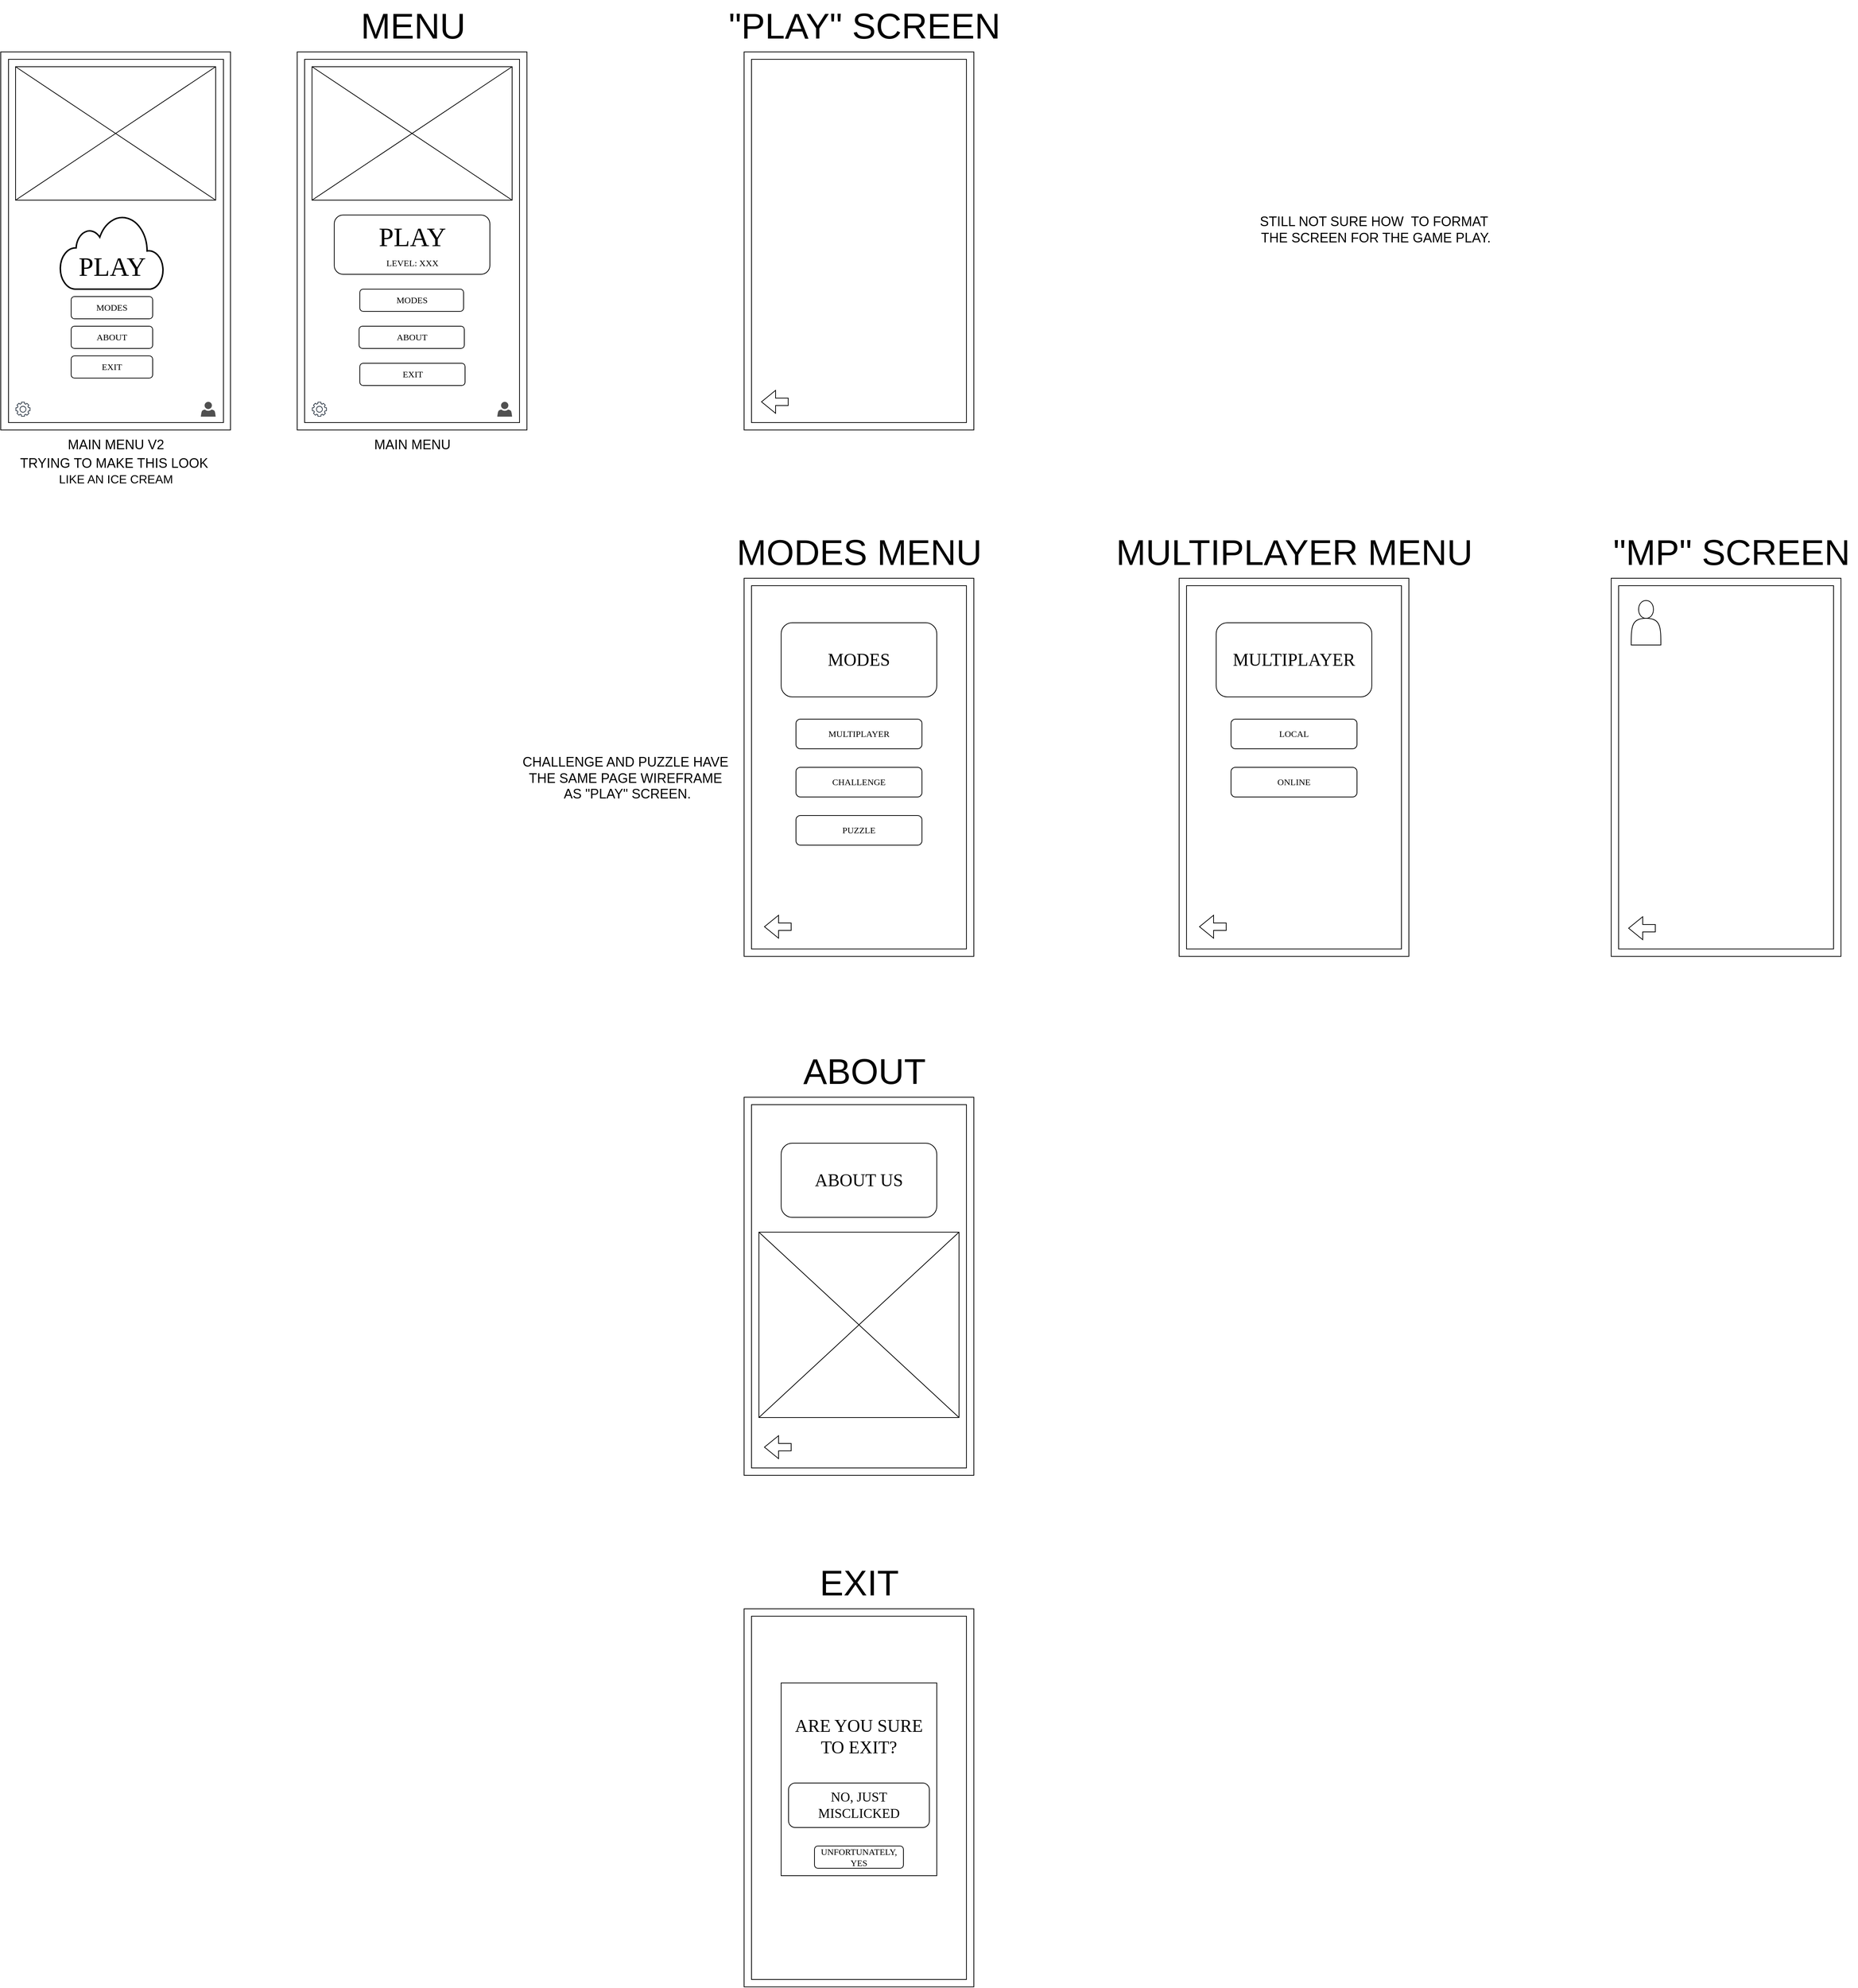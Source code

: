 <mxfile version="24.7.6" pages="2">
  <diagram name="wireframes" id="f1b7ffb7-ca1e-a977-7cf5-a751b3c06c05">
    <mxGraphModel dx="4585" dy="2729" grid="1" gridSize="10" guides="1" tooltips="1" connect="1" arrows="1" fold="1" page="1" pageScale="1" pageWidth="826" pageHeight="1169" background="none" math="0" shadow="0">
      <root>
        <mxCell id="0" />
        <mxCell id="1" parent="0" />
        <mxCell id="FpdwGnJEtoLcLrsZp1eF-64" value="" style="rounded=0;whiteSpace=wrap;html=1;movable=1;resizable=1;rotatable=1;deletable=1;editable=1;locked=0;connectable=1;" parent="1" vertex="1">
          <mxGeometry x="-450" width="310" height="510" as="geometry" />
        </mxCell>
        <mxCell id="FpdwGnJEtoLcLrsZp1eF-75" value="" style="rounded=0;whiteSpace=wrap;html=1;movable=1;resizable=1;rotatable=1;deletable=1;editable=1;locked=0;connectable=1;" parent="1" vertex="1">
          <mxGeometry x="-440" y="10" width="290" height="490" as="geometry" />
        </mxCell>
        <mxCell id="FpdwGnJEtoLcLrsZp1eF-65" value="&lt;font face=&quot;Comic Sans MS&quot;&gt;MODES&lt;/font&gt;" style="rounded=1;whiteSpace=wrap;html=1;movable=1;resizable=1;rotatable=1;deletable=1;editable=1;locked=0;connectable=1;" parent="1" vertex="1">
          <mxGeometry x="-365.5" y="320" width="140" height="30" as="geometry" />
        </mxCell>
        <mxCell id="FpdwGnJEtoLcLrsZp1eF-71" value="&lt;font face=&quot;Comic Sans MS&quot;&gt;ABOUT&lt;/font&gt;" style="rounded=1;whiteSpace=wrap;html=1;movable=1;resizable=1;rotatable=1;deletable=1;editable=1;locked=0;connectable=1;" parent="1" vertex="1">
          <mxGeometry x="-366.5" y="370" width="142" height="30" as="geometry" />
        </mxCell>
        <mxCell id="FpdwGnJEtoLcLrsZp1eF-74" value="&lt;font face=&quot;Comic Sans MS&quot;&gt;EXIT&lt;/font&gt;" style="rounded=1;whiteSpace=wrap;html=1;movable=1;resizable=1;rotatable=1;deletable=1;editable=1;locked=0;connectable=1;" parent="1" vertex="1">
          <mxGeometry x="-365.5" y="420" width="142" height="30" as="geometry" />
        </mxCell>
        <mxCell id="FpdwGnJEtoLcLrsZp1eF-77" value="" style="rounded=0;whiteSpace=wrap;html=1;movable=1;resizable=1;rotatable=1;deletable=1;editable=1;locked=0;connectable=1;" parent="1" vertex="1">
          <mxGeometry x="-430" y="20" width="270" height="180" as="geometry" />
        </mxCell>
        <mxCell id="FpdwGnJEtoLcLrsZp1eF-78" value="" style="endArrow=none;html=1;rounded=0;exitX=0;exitY=1;exitDx=0;exitDy=0;movable=1;resizable=1;rotatable=1;deletable=1;editable=1;locked=0;connectable=1;" parent="1" source="FpdwGnJEtoLcLrsZp1eF-77" edge="1">
          <mxGeometry width="50" height="50" relative="1" as="geometry">
            <mxPoint x="-300" y="220" as="sourcePoint" />
            <mxPoint x="-160" y="20" as="targetPoint" />
          </mxGeometry>
        </mxCell>
        <mxCell id="FpdwGnJEtoLcLrsZp1eF-80" value="" style="endArrow=none;html=1;rounded=0;entryX=0;entryY=0;entryDx=0;entryDy=0;exitX=1;exitY=1;exitDx=0;exitDy=0;movable=1;resizable=1;rotatable=1;deletable=1;editable=1;locked=0;connectable=1;" parent="1" source="FpdwGnJEtoLcLrsZp1eF-77" target="FpdwGnJEtoLcLrsZp1eF-77" edge="1">
          <mxGeometry width="50" height="50" relative="1" as="geometry">
            <mxPoint x="-300" y="220" as="sourcePoint" />
            <mxPoint x="-250" y="170" as="targetPoint" />
          </mxGeometry>
        </mxCell>
        <mxCell id="FpdwGnJEtoLcLrsZp1eF-81" value="" style="sketch=0;outlineConnect=0;fontColor=#232F3E;gradientColor=none;fillColor=#232F3D;strokeColor=none;dashed=0;verticalLabelPosition=bottom;verticalAlign=top;align=center;html=1;fontSize=12;fontStyle=0;aspect=fixed;pointerEvents=1;shape=mxgraph.aws4.gear;movable=1;resizable=1;rotatable=1;deletable=1;editable=1;locked=0;connectable=1;" parent="1" vertex="1">
          <mxGeometry x="-430" y="472" width="20" height="20" as="geometry" />
        </mxCell>
        <mxCell id="FpdwGnJEtoLcLrsZp1eF-85" value="" style="shape=image;html=1;verticalAlign=top;verticalLabelPosition=bottom;labelBackgroundColor=#ffffff;imageAspect=0;aspect=fixed;image=https://cdn0.iconfinder.com/data/icons/phosphor-duotone-vol-3/256/speaker-low-duotone-128.png;movable=1;resizable=1;rotatable=1;deletable=1;editable=1;locked=0;connectable=1;" parent="1" vertex="1">
          <mxGeometry x="-404" y="470" width="24" height="24" as="geometry" />
        </mxCell>
        <mxCell id="FpdwGnJEtoLcLrsZp1eF-86" value="" style="sketch=0;pointerEvents=1;shadow=0;dashed=0;html=1;strokeColor=none;labelPosition=center;verticalLabelPosition=bottom;verticalAlign=top;align=center;fillColor=#505050;shape=mxgraph.mscae.intune.account_portal;movable=1;resizable=1;rotatable=1;deletable=1;editable=1;locked=0;connectable=1;" parent="1" vertex="1">
          <mxGeometry x="-180" y="472" width="20" height="20" as="geometry" />
        </mxCell>
        <mxCell id="FpdwGnJEtoLcLrsZp1eF-159" value="" style="rounded=0;whiteSpace=wrap;html=1;movable=1;resizable=1;rotatable=1;deletable=1;editable=1;locked=0;connectable=1;" parent="1" vertex="1">
          <mxGeometry x="153" width="310" height="510" as="geometry" />
        </mxCell>
        <mxCell id="FpdwGnJEtoLcLrsZp1eF-160" value="" style="rounded=0;whiteSpace=wrap;html=1;movable=1;resizable=1;rotatable=1;deletable=1;editable=1;locked=0;connectable=1;" parent="1" vertex="1">
          <mxGeometry x="163" y="10" width="290" height="490" as="geometry" />
        </mxCell>
        <mxCell id="FpdwGnJEtoLcLrsZp1eF-161" value="" style="rounded=0;whiteSpace=wrap;html=1;movable=1;resizable=1;rotatable=1;deletable=1;editable=1;locked=0;connectable=1;" parent="1" vertex="1">
          <mxGeometry x="153" y="710" width="310" height="510" as="geometry" />
        </mxCell>
        <mxCell id="FpdwGnJEtoLcLrsZp1eF-162" value="" style="rounded=0;whiteSpace=wrap;html=1;movable=1;resizable=1;rotatable=1;deletable=1;editable=1;locked=0;connectable=1;" parent="1" vertex="1">
          <mxGeometry x="163" y="720" width="290" height="490" as="geometry" />
        </mxCell>
        <mxCell id="FpdwGnJEtoLcLrsZp1eF-163" value="" style="rounded=0;whiteSpace=wrap;html=1;movable=1;resizable=1;rotatable=1;deletable=1;editable=1;locked=0;connectable=1;" parent="1" vertex="1">
          <mxGeometry x="740" y="710" width="310" height="510" as="geometry" />
        </mxCell>
        <mxCell id="FpdwGnJEtoLcLrsZp1eF-164" value="" style="rounded=0;whiteSpace=wrap;html=1;movable=1;resizable=1;rotatable=1;deletable=1;editable=1;locked=0;connectable=1;" parent="1" vertex="1">
          <mxGeometry x="750" y="720" width="290" height="490" as="geometry" />
        </mxCell>
        <mxCell id="FpdwGnJEtoLcLrsZp1eF-165" value="" style="rounded=0;whiteSpace=wrap;html=1;movable=1;resizable=1;rotatable=1;deletable=1;editable=1;locked=0;connectable=1;" parent="1" vertex="1">
          <mxGeometry x="153" y="1410" width="310" height="510" as="geometry" />
        </mxCell>
        <mxCell id="FpdwGnJEtoLcLrsZp1eF-166" value="" style="rounded=0;whiteSpace=wrap;html=1;movable=1;resizable=1;rotatable=1;deletable=1;editable=1;locked=0;connectable=1;" parent="1" vertex="1">
          <mxGeometry x="163" y="1420" width="290" height="490" as="geometry" />
        </mxCell>
        <mxCell id="FpdwGnJEtoLcLrsZp1eF-169" value="" style="rounded=0;whiteSpace=wrap;html=1;movable=1;resizable=1;rotatable=1;deletable=1;editable=1;locked=0;connectable=1;" parent="1" vertex="1">
          <mxGeometry x="153" y="2100" width="310" height="510" as="geometry" />
        </mxCell>
        <mxCell id="FpdwGnJEtoLcLrsZp1eF-170" value="" style="rounded=0;whiteSpace=wrap;html=1;movable=1;resizable=1;rotatable=1;deletable=1;editable=1;locked=0;connectable=1;" parent="1" vertex="1">
          <mxGeometry x="163" y="2110" width="290" height="490" as="geometry" />
        </mxCell>
        <mxCell id="FpdwGnJEtoLcLrsZp1eF-176" value="&lt;font style=&quot;font-size: 24px;&quot; face=&quot;Comic Sans MS&quot;&gt;MODES&lt;/font&gt;" style="rounded=1;whiteSpace=wrap;html=1;movable=1;resizable=1;rotatable=1;deletable=1;editable=1;locked=0;connectable=1;" parent="1" vertex="1">
          <mxGeometry x="203" y="770" width="210" height="100" as="geometry" />
        </mxCell>
        <mxCell id="FpdwGnJEtoLcLrsZp1eF-179" value="&lt;font face=&quot;Comic Sans MS&quot;&gt;MULTIPLAYER&lt;/font&gt;" style="rounded=1;whiteSpace=wrap;html=1;movable=1;resizable=1;rotatable=1;deletable=1;editable=1;locked=0;connectable=1;" parent="1" vertex="1">
          <mxGeometry x="223" y="900" width="170" height="40" as="geometry" />
        </mxCell>
        <mxCell id="FpdwGnJEtoLcLrsZp1eF-180" value="&lt;font face=&quot;Comic Sans MS&quot;&gt;CHALLENGE&lt;/font&gt;" style="rounded=1;whiteSpace=wrap;html=1;movable=1;resizable=1;rotatable=1;deletable=1;editable=1;locked=0;connectable=1;" parent="1" vertex="1">
          <mxGeometry x="223" y="965" width="170" height="40" as="geometry" />
        </mxCell>
        <mxCell id="FpdwGnJEtoLcLrsZp1eF-181" value="&lt;font face=&quot;Comic Sans MS&quot;&gt;PUZZLE&lt;/font&gt;" style="rounded=1;whiteSpace=wrap;html=1;movable=1;resizable=1;rotatable=1;deletable=1;editable=1;locked=0;connectable=1;" parent="1" vertex="1">
          <mxGeometry x="223" y="1030" width="170" height="40" as="geometry" />
        </mxCell>
        <mxCell id="FpdwGnJEtoLcLrsZp1eF-183" value="" style="shape=flexArrow;endArrow=classic;html=1;rounded=0;movable=1;resizable=1;rotatable=1;deletable=1;editable=1;locked=0;connectable=1;" parent="1" edge="1">
          <mxGeometry width="50" height="50" relative="1" as="geometry">
            <mxPoint x="213" y="472" as="sourcePoint" />
            <mxPoint x="176" y="472" as="targetPoint" />
          </mxGeometry>
        </mxCell>
        <mxCell id="FpdwGnJEtoLcLrsZp1eF-188" value="" style="shape=flexArrow;endArrow=classic;html=1;rounded=0;movable=1;resizable=1;rotatable=1;deletable=1;editable=1;locked=0;connectable=1;" parent="1" edge="1">
          <mxGeometry width="50" height="50" relative="1" as="geometry">
            <mxPoint x="804" y="1180" as="sourcePoint" />
            <mxPoint x="767" y="1180" as="targetPoint" />
          </mxGeometry>
        </mxCell>
        <mxCell id="FpdwGnJEtoLcLrsZp1eF-189" value="" style="shape=flexArrow;endArrow=classic;html=1;rounded=0;movable=1;resizable=1;rotatable=1;deletable=1;editable=1;locked=0;connectable=1;" parent="1" edge="1">
          <mxGeometry width="50" height="50" relative="1" as="geometry">
            <mxPoint x="217" y="1180" as="sourcePoint" />
            <mxPoint x="180" y="1180" as="targetPoint" />
          </mxGeometry>
        </mxCell>
        <mxCell id="FpdwGnJEtoLcLrsZp1eF-191" value="" style="shape=flexArrow;endArrow=classic;html=1;rounded=0;movable=1;resizable=1;rotatable=1;deletable=1;editable=1;locked=0;connectable=1;" parent="1" edge="1">
          <mxGeometry width="50" height="50" relative="1" as="geometry">
            <mxPoint x="217" y="1882" as="sourcePoint" />
            <mxPoint x="180" y="1882" as="targetPoint" />
          </mxGeometry>
        </mxCell>
        <mxCell id="FpdwGnJEtoLcLrsZp1eF-194" value="&lt;font style=&quot;font-size: 24px;&quot; face=&quot;Comic Sans MS&quot;&gt;MULTIPLAYER&lt;/font&gt;" style="rounded=1;whiteSpace=wrap;html=1;movable=1;resizable=1;rotatable=1;deletable=1;editable=1;locked=0;connectable=1;" parent="1" vertex="1">
          <mxGeometry x="790" y="770" width="210" height="100" as="geometry" />
        </mxCell>
        <mxCell id="FpdwGnJEtoLcLrsZp1eF-195" value="&lt;font face=&quot;Comic Sans MS&quot;&gt;LOCAL&lt;/font&gt;" style="rounded=1;whiteSpace=wrap;html=1;movable=1;resizable=1;rotatable=1;deletable=1;editable=1;locked=0;connectable=1;" parent="1" vertex="1">
          <mxGeometry x="810" y="900" width="170" height="40" as="geometry" />
        </mxCell>
        <mxCell id="FpdwGnJEtoLcLrsZp1eF-196" value="&lt;font face=&quot;Comic Sans MS&quot;&gt;ONLINE&lt;/font&gt;" style="rounded=1;whiteSpace=wrap;html=1;movable=1;resizable=1;rotatable=1;deletable=1;editable=1;locked=0;connectable=1;" parent="1" vertex="1">
          <mxGeometry x="810" y="965" width="170" height="40" as="geometry" />
        </mxCell>
        <mxCell id="FpdwGnJEtoLcLrsZp1eF-197" value="&lt;font style=&quot;font-size: 24px;&quot; face=&quot;Comic Sans MS&quot;&gt;ABOUT US&lt;/font&gt;" style="rounded=1;whiteSpace=wrap;html=1;movable=1;resizable=1;rotatable=1;deletable=1;editable=1;locked=0;connectable=1;" parent="1" vertex="1">
          <mxGeometry x="203" y="1472" width="210" height="100" as="geometry" />
        </mxCell>
        <mxCell id="FpdwGnJEtoLcLrsZp1eF-198" value="" style="rounded=0;whiteSpace=wrap;html=1;movable=1;resizable=1;rotatable=1;deletable=1;editable=1;locked=0;connectable=1;" parent="1" vertex="1">
          <mxGeometry x="173" y="1592" width="270" height="250" as="geometry" />
        </mxCell>
        <mxCell id="FpdwGnJEtoLcLrsZp1eF-199" value="" style="endArrow=none;html=1;rounded=0;exitX=0;exitY=1;exitDx=0;exitDy=0;movable=1;resizable=1;rotatable=1;deletable=1;editable=1;locked=0;connectable=1;" parent="1" source="FpdwGnJEtoLcLrsZp1eF-198" edge="1">
          <mxGeometry width="50" height="50" relative="1" as="geometry">
            <mxPoint x="303" y="1792" as="sourcePoint" />
            <mxPoint x="443" y="1592" as="targetPoint" />
          </mxGeometry>
        </mxCell>
        <mxCell id="FpdwGnJEtoLcLrsZp1eF-200" value="" style="endArrow=none;html=1;rounded=0;entryX=0;entryY=0;entryDx=0;entryDy=0;exitX=1;exitY=1;exitDx=0;exitDy=0;movable=1;resizable=1;rotatable=1;deletable=1;editable=1;locked=0;connectable=1;" parent="1" source="FpdwGnJEtoLcLrsZp1eF-198" target="FpdwGnJEtoLcLrsZp1eF-198" edge="1">
          <mxGeometry width="50" height="50" relative="1" as="geometry">
            <mxPoint x="303" y="1792" as="sourcePoint" />
            <mxPoint x="353" y="1742" as="targetPoint" />
          </mxGeometry>
        </mxCell>
        <mxCell id="0HAq0-r8FdL_kBgjU-N3-1" value="&lt;font style=&quot;font-size: 18px;&quot;&gt;MAIN MENU&lt;/font&gt;" style="text;html=1;align=center;verticalAlign=middle;resizable=1;points=[];autosize=1;strokeColor=none;fillColor=none;movable=1;rotatable=1;deletable=1;editable=1;locked=0;connectable=1;" vertex="1" parent="1">
          <mxGeometry x="-360.5" y="510" width="130" height="40" as="geometry" />
        </mxCell>
        <mxCell id="0HAq0-r8FdL_kBgjU-N3-9" value="" style="rounded=0;whiteSpace=wrap;html=1;movable=1;resizable=1;rotatable=1;deletable=1;editable=1;locked=0;connectable=1;" vertex="1" parent="1">
          <mxGeometry x="-850" width="310" height="510" as="geometry" />
        </mxCell>
        <mxCell id="0HAq0-r8FdL_kBgjU-N3-10" value="" style="rounded=0;whiteSpace=wrap;html=1;movable=1;resizable=1;rotatable=1;deletable=1;editable=1;locked=0;connectable=1;" vertex="1" parent="1">
          <mxGeometry x="-839.5" y="10" width="290" height="490" as="geometry" />
        </mxCell>
        <mxCell id="0HAq0-r8FdL_kBgjU-N3-14" value="" style="rounded=0;whiteSpace=wrap;html=1;movable=1;resizable=1;rotatable=1;deletable=1;editable=1;locked=0;connectable=1;" vertex="1" parent="1">
          <mxGeometry x="-830" y="20" width="270" height="180" as="geometry" />
        </mxCell>
        <mxCell id="0HAq0-r8FdL_kBgjU-N3-15" value="" style="endArrow=none;html=1;rounded=0;exitX=0;exitY=1;exitDx=0;exitDy=0;movable=1;resizable=1;rotatable=1;deletable=1;editable=1;locked=0;connectable=1;" edge="1" parent="1" source="0HAq0-r8FdL_kBgjU-N3-14">
          <mxGeometry width="50" height="50" relative="1" as="geometry">
            <mxPoint x="-700" y="220" as="sourcePoint" />
            <mxPoint x="-560" y="20" as="targetPoint" />
          </mxGeometry>
        </mxCell>
        <mxCell id="0HAq0-r8FdL_kBgjU-N3-16" value="" style="endArrow=none;html=1;rounded=0;entryX=0;entryY=0;entryDx=0;entryDy=0;exitX=1;exitY=1;exitDx=0;exitDy=0;movable=1;resizable=1;rotatable=1;deletable=1;editable=1;locked=0;connectable=1;" edge="1" parent="1" source="0HAq0-r8FdL_kBgjU-N3-14" target="0HAq0-r8FdL_kBgjU-N3-14">
          <mxGeometry width="50" height="50" relative="1" as="geometry">
            <mxPoint x="-700" y="220" as="sourcePoint" />
            <mxPoint x="-650" y="170" as="targetPoint" />
          </mxGeometry>
        </mxCell>
        <mxCell id="0HAq0-r8FdL_kBgjU-N3-17" value="" style="sketch=0;outlineConnect=0;fontColor=#232F3E;gradientColor=none;fillColor=#232F3D;strokeColor=none;dashed=0;verticalLabelPosition=bottom;verticalAlign=top;align=center;html=1;fontSize=12;fontStyle=0;aspect=fixed;pointerEvents=1;shape=mxgraph.aws4.gear;movable=1;resizable=1;rotatable=1;deletable=1;editable=1;locked=0;connectable=1;" vertex="1" parent="1">
          <mxGeometry x="-830" y="472" width="20" height="20" as="geometry" />
        </mxCell>
        <mxCell id="0HAq0-r8FdL_kBgjU-N3-18" value="" style="shape=image;html=1;verticalAlign=top;verticalLabelPosition=bottom;labelBackgroundColor=#ffffff;imageAspect=0;aspect=fixed;image=https://cdn0.iconfinder.com/data/icons/phosphor-duotone-vol-3/256/speaker-low-duotone-128.png;movable=1;resizable=1;rotatable=1;deletable=1;editable=1;locked=0;connectable=1;" vertex="1" parent="1">
          <mxGeometry x="-804" y="470" width="24" height="24" as="geometry" />
        </mxCell>
        <mxCell id="0HAq0-r8FdL_kBgjU-N3-19" value="" style="sketch=0;pointerEvents=1;shadow=0;dashed=0;html=1;strokeColor=none;labelPosition=center;verticalLabelPosition=bottom;verticalAlign=top;align=center;fillColor=#505050;shape=mxgraph.mscae.intune.account_portal;movable=1;resizable=1;rotatable=1;deletable=1;editable=1;locked=0;connectable=1;" vertex="1" parent="1">
          <mxGeometry x="-580" y="472" width="20" height="20" as="geometry" />
        </mxCell>
        <mxCell id="0HAq0-r8FdL_kBgjU-N3-21" value="&lt;font style=&quot;font-size: 18px;&quot;&gt;MAIN MENU V2&lt;/font&gt;" style="text;html=1;align=center;verticalAlign=middle;resizable=1;points=[];autosize=1;strokeColor=none;fillColor=none;movable=1;rotatable=1;deletable=1;editable=1;locked=0;connectable=1;" vertex="1" parent="1">
          <mxGeometry x="-770.5" y="510" width="150" height="40" as="geometry" />
        </mxCell>
        <mxCell id="0HAq0-r8FdL_kBgjU-N3-24" value="&lt;div&gt;&lt;font style=&quot;font-size: 18px;&quot;&gt;TRYING TO MAKE THIS LOOK&amp;nbsp;&lt;/font&gt;&lt;/div&gt;&lt;div&gt;&lt;font size=&quot;3&quot;&gt;LIKE AN ICE CREAM&lt;/font&gt;&lt;/div&gt;" style="text;html=1;align=center;verticalAlign=middle;resizable=1;points=[];autosize=1;strokeColor=none;fillColor=none;movable=1;rotatable=1;deletable=1;editable=1;locked=0;connectable=1;" vertex="1" parent="1">
          <mxGeometry x="-835.5" y="540" width="280" height="50" as="geometry" />
        </mxCell>
        <mxCell id="0HAq0-r8FdL_kBgjU-N3-26" value="" style="group;movable=1;resizable=1;rotatable=1;deletable=1;editable=1;locked=0;connectable=1;" vertex="1" connectable="0" parent="1">
          <mxGeometry x="-770" y="220" width="140" height="220" as="geometry" />
        </mxCell>
        <mxCell id="0HAq0-r8FdL_kBgjU-N3-11" value="&lt;font face=&quot;Comic Sans MS&quot;&gt;MODES&lt;/font&gt;" style="rounded=1;whiteSpace=wrap;html=1;movable=1;resizable=1;rotatable=1;deletable=1;editable=1;locked=0;connectable=1;" vertex="1" parent="0HAq0-r8FdL_kBgjU-N3-26">
          <mxGeometry x="15" y="110" width="110" height="30" as="geometry" />
        </mxCell>
        <mxCell id="0HAq0-r8FdL_kBgjU-N3-12" value="&lt;font face=&quot;Comic Sans MS&quot;&gt;ABOUT&lt;/font&gt;" style="rounded=1;whiteSpace=wrap;html=1;movable=1;resizable=1;rotatable=1;deletable=1;editable=1;locked=0;connectable=1;" vertex="1" parent="0HAq0-r8FdL_kBgjU-N3-26">
          <mxGeometry x="15" y="150" width="110" height="30" as="geometry" />
        </mxCell>
        <mxCell id="0HAq0-r8FdL_kBgjU-N3-25" value="&lt;font face=&quot;Comic Sans MS&quot;&gt;EXIT&lt;/font&gt;" style="rounded=1;whiteSpace=wrap;html=1;movable=1;resizable=1;rotatable=1;deletable=1;editable=1;locked=0;connectable=1;" vertex="1" parent="0HAq0-r8FdL_kBgjU-N3-26">
          <mxGeometry x="15" y="190" width="110" height="30" as="geometry" />
        </mxCell>
        <mxCell id="0HAq0-r8FdL_kBgjU-N3-8" value="" style="html=1;verticalLabelPosition=bottom;align=center;labelBackgroundColor=#ffffff;verticalAlign=top;strokeWidth=2;strokeColor=#000000;shadow=0;dashed=0;shape=mxgraph.ios7.icons.cloud;fillColor=#FFFFFF;movable=1;resizable=1;rotatable=1;deletable=1;editable=1;locked=0;connectable=1;" vertex="1" parent="0HAq0-r8FdL_kBgjU-N3-26">
          <mxGeometry width="140" height="100" as="geometry" />
        </mxCell>
        <mxCell id="0HAq0-r8FdL_kBgjU-N3-22" value="&lt;span style=&quot;font-family: &amp;quot;Comic Sans MS&amp;quot;; font-size: 36px; text-wrap: wrap;&quot;&gt;PLAY&lt;/span&gt;" style="text;html=1;align=center;verticalAlign=middle;resizable=1;points=[];autosize=1;strokeColor=none;fillColor=none;movable=1;rotatable=1;deletable=1;editable=1;locked=0;connectable=1;" vertex="1" parent="0HAq0-r8FdL_kBgjU-N3-26">
          <mxGeometry x="15" y="40" width="110" height="60" as="geometry" />
        </mxCell>
        <mxCell id="0HAq0-r8FdL_kBgjU-N3-27" value="&lt;font style=&quot;font-size: 48px;&quot;&gt;MENU&lt;/font&gt;" style="text;html=1;align=center;verticalAlign=middle;resizable=0;points=[];autosize=1;strokeColor=none;fillColor=none;" vertex="1" parent="1">
          <mxGeometry x="-374.5" y="-70" width="160" height="70" as="geometry" />
        </mxCell>
        <mxCell id="0HAq0-r8FdL_kBgjU-N3-28" value="&lt;span style=&quot;font-size: 48px;&quot;&gt;&quot;PLAY&quot; SCREEN&lt;/span&gt;" style="text;html=1;align=center;verticalAlign=middle;resizable=0;points=[];autosize=1;strokeColor=none;fillColor=none;" vertex="1" parent="1">
          <mxGeometry x="120" y="-70" width="390" height="70" as="geometry" />
        </mxCell>
        <mxCell id="0HAq0-r8FdL_kBgjU-N3-29" value="&lt;span style=&quot;font-size: 48px;&quot;&gt;MODES MENU&lt;/span&gt;" style="text;html=1;align=center;verticalAlign=middle;resizable=0;points=[];autosize=1;strokeColor=none;fillColor=none;" vertex="1" parent="1">
          <mxGeometry x="133" y="640" width="350" height="70" as="geometry" />
        </mxCell>
        <mxCell id="0HAq0-r8FdL_kBgjU-N3-31" value="&lt;span style=&quot;font-size: 48px;&quot;&gt;ABOUT&lt;/span&gt;" style="text;html=1;align=center;verticalAlign=middle;resizable=1;points=[];autosize=1;strokeColor=none;fillColor=none;movable=1;rotatable=1;deletable=1;editable=1;locked=0;connectable=1;" vertex="1" parent="1">
          <mxGeometry x="220" y="1340" width="190" height="70" as="geometry" />
        </mxCell>
        <mxCell id="0HAq0-r8FdL_kBgjU-N3-32" value="&lt;span style=&quot;font-size: 48px;&quot;&gt;EXIT&lt;/span&gt;" style="text;html=1;align=center;verticalAlign=middle;resizable=1;points=[];autosize=1;strokeColor=none;fillColor=none;movable=1;rotatable=1;deletable=1;editable=1;locked=0;connectable=1;" vertex="1" parent="1">
          <mxGeometry x="243" y="2030" width="130" height="70" as="geometry" />
        </mxCell>
        <mxCell id="0HAq0-r8FdL_kBgjU-N3-36" value="" style="group;movable=1;resizable=1;rotatable=1;deletable=1;editable=1;locked=0;connectable=1;" vertex="1" connectable="0" parent="1">
          <mxGeometry x="203" y="2200" width="210" height="260" as="geometry" />
        </mxCell>
        <mxCell id="0HAq0-r8FdL_kBgjU-N3-33" value="&lt;font style=&quot;font-size: 24px;&quot; face=&quot;Comic Sans MS&quot;&gt;ARE YOU SURE TO EXIT?&lt;/font&gt;&lt;div&gt;&lt;font style=&quot;font-size: 24px;&quot; face=&quot;Comic Sans MS&quot;&gt;&lt;br&gt;&lt;/font&gt;&lt;/div&gt;&lt;div&gt;&lt;font style=&quot;font-size: 24px;&quot; face=&quot;Comic Sans MS&quot;&gt;&lt;br&gt;&lt;/font&gt;&lt;/div&gt;&lt;div&gt;&lt;font style=&quot;font-size: 24px;&quot; face=&quot;Comic Sans MS&quot;&gt;&lt;br&gt;&lt;/font&gt;&lt;/div&gt;&lt;div&gt;&lt;font style=&quot;font-size: 24px;&quot; face=&quot;Comic Sans MS&quot;&gt;&lt;br&gt;&lt;/font&gt;&lt;/div&gt;" style="rounded=0;whiteSpace=wrap;html=1;movable=1;resizable=1;rotatable=1;deletable=1;editable=1;locked=0;connectable=1;" vertex="1" parent="0HAq0-r8FdL_kBgjU-N3-36">
          <mxGeometry width="210" height="260" as="geometry" />
        </mxCell>
        <mxCell id="0HAq0-r8FdL_kBgjU-N3-34" value="&lt;font face=&quot;Comic Sans MS&quot;&gt;UNFORTUNATELY, YES&lt;/font&gt;" style="rounded=1;whiteSpace=wrap;html=1;movable=1;resizable=1;rotatable=1;deletable=1;editable=1;locked=0;connectable=1;" vertex="1" parent="0HAq0-r8FdL_kBgjU-N3-36">
          <mxGeometry x="45" y="220" width="120" height="30" as="geometry" />
        </mxCell>
        <mxCell id="0HAq0-r8FdL_kBgjU-N3-35" value="&lt;font style=&quot;font-size: 18px;&quot; face=&quot;Comic Sans MS&quot;&gt;NO, JUST MISCLICKED&lt;/font&gt;" style="rounded=1;whiteSpace=wrap;html=1;movable=1;resizable=1;rotatable=1;deletable=1;editable=1;locked=0;connectable=1;" vertex="1" parent="0HAq0-r8FdL_kBgjU-N3-36">
          <mxGeometry x="10" y="135" width="190" height="60" as="geometry" />
        </mxCell>
        <mxCell id="0HAq0-r8FdL_kBgjU-N3-37" value="" style="rounded=0;whiteSpace=wrap;html=1;movable=1;resizable=1;rotatable=1;deletable=1;editable=1;locked=0;connectable=1;" vertex="1" parent="1">
          <mxGeometry x="1323" y="710" width="310" height="510" as="geometry" />
        </mxCell>
        <mxCell id="0HAq0-r8FdL_kBgjU-N3-38" value="" style="rounded=0;whiteSpace=wrap;html=1;movable=1;resizable=1;rotatable=1;deletable=1;editable=1;locked=0;connectable=1;" vertex="1" parent="1">
          <mxGeometry x="1333" y="720" width="290" height="490" as="geometry" />
        </mxCell>
        <mxCell id="0HAq0-r8FdL_kBgjU-N3-39" value="" style="shape=flexArrow;endArrow=classic;html=1;rounded=0;movable=1;resizable=1;rotatable=1;deletable=1;editable=1;locked=0;connectable=1;" edge="1" parent="1">
          <mxGeometry width="50" height="50" relative="1" as="geometry">
            <mxPoint x="1383" y="1182" as="sourcePoint" />
            <mxPoint x="1346" y="1182" as="targetPoint" />
          </mxGeometry>
        </mxCell>
        <mxCell id="0HAq0-r8FdL_kBgjU-N3-40" value="&lt;span style=&quot;font-size: 48px;&quot;&gt;&quot;MP&quot; SCREEN&lt;/span&gt;" style="text;html=1;align=center;verticalAlign=middle;resizable=0;points=[];autosize=1;strokeColor=none;fillColor=none;" vertex="1" parent="1">
          <mxGeometry x="1315" y="640" width="340" height="70" as="geometry" />
        </mxCell>
        <mxCell id="0HAq0-r8FdL_kBgjU-N3-41" value="&lt;span style=&quot;font-size: 48px;&quot;&gt;MULTIPLAYER MENU&lt;/span&gt;" style="text;html=1;align=center;verticalAlign=middle;resizable=0;points=[];autosize=1;strokeColor=none;fillColor=none;" vertex="1" parent="1">
          <mxGeometry x="645" y="640" width="500" height="70" as="geometry" />
        </mxCell>
        <mxCell id="0HAq0-r8FdL_kBgjU-N3-46" value="&lt;div&gt;&lt;span style=&quot;font-size: 18px;&quot;&gt;CHALLENGE AND PUZZLE HAVE&amp;nbsp;&lt;/span&gt;&lt;/div&gt;&lt;div&gt;&lt;span style=&quot;font-size: 18px;&quot;&gt;THE SAME PAGE WIREFRAME&amp;nbsp;&lt;/span&gt;&lt;/div&gt;&lt;div&gt;&lt;span style=&quot;font-size: 18px;&quot;&gt;AS &quot;PLAY&quot; SCREEN.&lt;/span&gt;&lt;/div&gt;" style="text;html=1;align=center;verticalAlign=middle;resizable=1;points=[];autosize=1;strokeColor=none;fillColor=none;movable=1;rotatable=1;deletable=1;editable=1;locked=0;connectable=1;" vertex="1" parent="1">
          <mxGeometry x="-160" y="940" width="310" height="80" as="geometry" />
        </mxCell>
        <mxCell id="0HAq0-r8FdL_kBgjU-N3-47" value="&lt;div&gt;&lt;span style=&quot;font-size: 18px;&quot;&gt;STILL NOT SURE HOW&amp;nbsp; TO FORMAT&amp;nbsp;&lt;/span&gt;&lt;/div&gt;&lt;div&gt;&lt;span style=&quot;font-size: 18px;&quot;&gt;THE SCREEN FOR THE GAME PLAY.&lt;/span&gt;&lt;/div&gt;" style="text;html=1;align=center;verticalAlign=middle;resizable=1;points=[];autosize=1;strokeColor=none;fillColor=none;movable=1;rotatable=1;deletable=1;editable=1;locked=0;connectable=1;" vertex="1" parent="1">
          <mxGeometry x="835" y="210" width="340" height="60" as="geometry" />
        </mxCell>
        <mxCell id="0HAq0-r8FdL_kBgjU-N3-74" value="" style="shape=actor;whiteSpace=wrap;html=1;" vertex="1" parent="1">
          <mxGeometry x="1350" y="740" width="40" height="60" as="geometry" />
        </mxCell>
        <mxCell id="0HAq0-r8FdL_kBgjU-N3-77" value="" style="group" vertex="1" connectable="0" parent="1">
          <mxGeometry x="-400" y="220" width="210" height="80" as="geometry" />
        </mxCell>
        <mxCell id="FpdwGnJEtoLcLrsZp1eF-174" value="" style="rounded=1;whiteSpace=wrap;html=1;movable=1;resizable=1;rotatable=1;deletable=1;editable=1;locked=0;connectable=1;" parent="0HAq0-r8FdL_kBgjU-N3-77" vertex="1">
          <mxGeometry width="210" height="80" as="geometry" />
        </mxCell>
        <mxCell id="0HAq0-r8FdL_kBgjU-N3-75" value="&lt;span style=&quot;font-family: &amp;quot;Comic Sans MS&amp;quot;; font-size: 36px; text-wrap: wrap;&quot;&gt;PLAY&lt;/span&gt;" style="text;html=1;align=center;verticalAlign=middle;resizable=0;points=[];autosize=1;strokeColor=none;fillColor=none;" vertex="1" parent="0HAq0-r8FdL_kBgjU-N3-77">
          <mxGeometry x="49.5" width="110" height="60" as="geometry" />
        </mxCell>
        <mxCell id="0HAq0-r8FdL_kBgjU-N3-76" value="&lt;font face=&quot;Comic Sans MS&quot;&gt;LEVEL: XXX&lt;/font&gt;" style="text;html=1;align=center;verticalAlign=middle;resizable=0;points=[];autosize=1;strokeColor=none;fillColor=none;" vertex="1" parent="0HAq0-r8FdL_kBgjU-N3-77">
          <mxGeometry x="59.5" y="50" width="90" height="30" as="geometry" />
        </mxCell>
      </root>
    </mxGraphModel>
  </diagram>
  <diagram id="w4UMFSbplzNyULMXCYzB" name="wireframe-flowchart">
    <mxGraphModel dx="1600" dy="-249" grid="1" gridSize="10" guides="1" tooltips="1" connect="1" arrows="1" fold="1" page="1" pageScale="1" pageWidth="850" pageHeight="1100" math="0" shadow="0">
      <root>
        <mxCell id="0" />
        <mxCell id="1" parent="0" />
        <mxCell id="zjENKy9BUK6fdoM1HoxC-1" value="" style="edgeStyle=orthogonalEdgeStyle;rounded=0;orthogonalLoop=1;jettySize=auto;html=1;" edge="1" parent="1" source="zjENKy9BUK6fdoM1HoxC-7" target="zjENKy9BUK6fdoM1HoxC-8">
          <mxGeometry relative="1" as="geometry">
            <Array as="points">
              <mxPoint x="1075" y="1700" />
            </Array>
          </mxGeometry>
        </mxCell>
        <mxCell id="zjENKy9BUK6fdoM1HoxC-2" value="" style="edgeStyle=orthogonalEdgeStyle;rounded=0;orthogonalLoop=1;jettySize=auto;html=1;" edge="1" parent="1" source="zjENKy9BUK6fdoM1HoxC-7" target="zjENKy9BUK6fdoM1HoxC-12">
          <mxGeometry relative="1" as="geometry">
            <Array as="points">
              <mxPoint x="1075" y="1845" />
            </Array>
          </mxGeometry>
        </mxCell>
        <mxCell id="zjENKy9BUK6fdoM1HoxC-3" value="" style="edgeStyle=orthogonalEdgeStyle;rounded=0;orthogonalLoop=1;jettySize=auto;html=1;" edge="1" parent="1" source="zjENKy9BUK6fdoM1HoxC-7" target="zjENKy9BUK6fdoM1HoxC-13">
          <mxGeometry relative="1" as="geometry">
            <Array as="points">
              <mxPoint x="1075" y="2000" />
            </Array>
          </mxGeometry>
        </mxCell>
        <mxCell id="zjENKy9BUK6fdoM1HoxC-4" value="" style="edgeStyle=orthogonalEdgeStyle;rounded=0;orthogonalLoop=1;jettySize=auto;html=1;" edge="1" parent="1" source="zjENKy9BUK6fdoM1HoxC-7" target="zjENKy9BUK6fdoM1HoxC-14">
          <mxGeometry relative="1" as="geometry">
            <Array as="points">
              <mxPoint x="1075" y="2160" />
            </Array>
          </mxGeometry>
        </mxCell>
        <mxCell id="zjENKy9BUK6fdoM1HoxC-5" value="" style="edgeStyle=orthogonalEdgeStyle;rounded=0;orthogonalLoop=1;jettySize=auto;html=1;" edge="1" parent="1">
          <mxGeometry relative="1" as="geometry">
            <mxPoint x="995" y="1520" as="sourcePoint" />
            <mxPoint x="930" y="1610" as="targetPoint" />
            <Array as="points">
              <mxPoint x="930" y="1520" />
            </Array>
          </mxGeometry>
        </mxCell>
        <mxCell id="zjENKy9BUK6fdoM1HoxC-6" value="" style="edgeStyle=orthogonalEdgeStyle;rounded=0;orthogonalLoop=1;jettySize=auto;html=1;" edge="1" parent="1" source="zjENKy9BUK6fdoM1HoxC-7" target="zjENKy9BUK6fdoM1HoxC-16">
          <mxGeometry relative="1" as="geometry" />
        </mxCell>
        <mxCell id="zjENKy9BUK6fdoM1HoxC-7" value="&lt;font style=&quot;font-size: 18px;&quot;&gt;MAIN MENU&lt;/font&gt;" style="rounded=0;whiteSpace=wrap;html=1;" vertex="1" parent="1">
          <mxGeometry x="995" y="1470" width="160" height="100" as="geometry" />
        </mxCell>
        <mxCell id="zjENKy9BUK6fdoM1HoxC-8" value="&lt;font style=&quot;font-size: 18px;&quot;&gt;PLAY&lt;/font&gt;" style="rounded=0;whiteSpace=wrap;html=1;" vertex="1" parent="1">
          <mxGeometry x="1155" y="1640" width="160" height="100" as="geometry" />
        </mxCell>
        <mxCell id="zjENKy9BUK6fdoM1HoxC-9" value="" style="edgeStyle=orthogonalEdgeStyle;rounded=0;orthogonalLoop=1;jettySize=auto;html=1;" edge="1" parent="1" source="zjENKy9BUK6fdoM1HoxC-12" target="zjENKy9BUK6fdoM1HoxC-19">
          <mxGeometry relative="1" as="geometry" />
        </mxCell>
        <mxCell id="zjENKy9BUK6fdoM1HoxC-10" value="" style="edgeStyle=orthogonalEdgeStyle;rounded=0;orthogonalLoop=1;jettySize=auto;html=1;" edge="1" parent="1" source="zjENKy9BUK6fdoM1HoxC-12" target="zjENKy9BUK6fdoM1HoxC-20">
          <mxGeometry relative="1" as="geometry" />
        </mxCell>
        <mxCell id="zjENKy9BUK6fdoM1HoxC-11" value="" style="edgeStyle=orthogonalEdgeStyle;rounded=0;orthogonalLoop=1;jettySize=auto;html=1;" edge="1" parent="1" source="zjENKy9BUK6fdoM1HoxC-12" target="zjENKy9BUK6fdoM1HoxC-21">
          <mxGeometry relative="1" as="geometry" />
        </mxCell>
        <mxCell id="zjENKy9BUK6fdoM1HoxC-12" value="&lt;span style=&quot;font-size: 18px;&quot;&gt;MODES MENU&lt;/span&gt;" style="rounded=0;whiteSpace=wrap;html=1;" vertex="1" parent="1">
          <mxGeometry x="1155" y="1795" width="160" height="100" as="geometry" />
        </mxCell>
        <mxCell id="zjENKy9BUK6fdoM1HoxC-13" value="&lt;font style=&quot;font-size: 18px;&quot;&gt;ABOUT&lt;/font&gt;" style="rounded=0;whiteSpace=wrap;html=1;" vertex="1" parent="1">
          <mxGeometry x="1155" y="1950" width="160" height="100" as="geometry" />
        </mxCell>
        <mxCell id="zjENKy9BUK6fdoM1HoxC-14" value="&lt;font style=&quot;font-size: 18px;&quot;&gt;EXIT&lt;/font&gt;" style="rounded=0;whiteSpace=wrap;html=1;" vertex="1" parent="1">
          <mxGeometry x="1155" y="2110" width="160" height="100" as="geometry" />
        </mxCell>
        <mxCell id="zjENKy9BUK6fdoM1HoxC-15" value="&lt;font style=&quot;font-size: 18px;&quot;&gt;SETTINGS&lt;/font&gt;" style="rounded=0;whiteSpace=wrap;html=1;" vertex="1" parent="1">
          <mxGeometry x="850" y="1620" width="160" height="100" as="geometry" />
        </mxCell>
        <mxCell id="zjENKy9BUK6fdoM1HoxC-16" value="&lt;font style=&quot;font-size: 18px;&quot;&gt;ACCOUNT SETTINGS&lt;/font&gt;" style="rounded=0;whiteSpace=wrap;html=1;" vertex="1" parent="1">
          <mxGeometry x="645" y="1620" width="160" height="100" as="geometry" />
        </mxCell>
        <mxCell id="zjENKy9BUK6fdoM1HoxC-17" value="" style="edgeStyle=orthogonalEdgeStyle;rounded=0;orthogonalLoop=1;jettySize=auto;html=1;" edge="1" parent="1" source="zjENKy9BUK6fdoM1HoxC-19" target="zjENKy9BUK6fdoM1HoxC-22">
          <mxGeometry relative="1" as="geometry">
            <Array as="points">
              <mxPoint x="1455" y="2160" />
            </Array>
          </mxGeometry>
        </mxCell>
        <mxCell id="zjENKy9BUK6fdoM1HoxC-18" value="" style="edgeStyle=orthogonalEdgeStyle;rounded=0;orthogonalLoop=1;jettySize=auto;html=1;" edge="1" parent="1" source="zjENKy9BUK6fdoM1HoxC-19" target="zjENKy9BUK6fdoM1HoxC-23">
          <mxGeometry relative="1" as="geometry">
            <Array as="points">
              <mxPoint x="1455" y="2325" />
            </Array>
          </mxGeometry>
        </mxCell>
        <mxCell id="zjENKy9BUK6fdoM1HoxC-19" value="&lt;span style=&quot;font-size: 18px;&quot;&gt;MULTIPLAYER&lt;/span&gt;" style="rounded=0;whiteSpace=wrap;html=1;" vertex="1" parent="1">
          <mxGeometry x="1375" y="1950" width="160" height="100" as="geometry" />
        </mxCell>
        <mxCell id="zjENKy9BUK6fdoM1HoxC-20" value="&lt;span style=&quot;font-size: 18px;&quot;&gt;CHALLENGE&lt;/span&gt;" style="rounded=0;whiteSpace=wrap;html=1;" vertex="1" parent="1">
          <mxGeometry x="1596" y="1950" width="160" height="100" as="geometry" />
        </mxCell>
        <mxCell id="zjENKy9BUK6fdoM1HoxC-21" value="&lt;span style=&quot;font-size: 18px;&quot;&gt;PUZZLE&lt;/span&gt;" style="rounded=0;whiteSpace=wrap;html=1;" vertex="1" parent="1">
          <mxGeometry x="1815" y="1950" width="160" height="100" as="geometry" />
        </mxCell>
        <mxCell id="zjENKy9BUK6fdoM1HoxC-22" value="&lt;span style=&quot;font-size: 18px;&quot;&gt;ONLINE&lt;/span&gt;" style="rounded=0;whiteSpace=wrap;html=1;" vertex="1" parent="1">
          <mxGeometry x="1596" y="2110" width="160" height="100" as="geometry" />
        </mxCell>
        <mxCell id="zjENKy9BUK6fdoM1HoxC-23" value="&lt;span style=&quot;font-size: 18px;&quot;&gt;LOCAL&lt;/span&gt;" style="rounded=0;whiteSpace=wrap;html=1;" vertex="1" parent="1">
          <mxGeometry x="1596" y="2275" width="160" height="100" as="geometry" />
        </mxCell>
      </root>
    </mxGraphModel>
  </diagram>
</mxfile>
